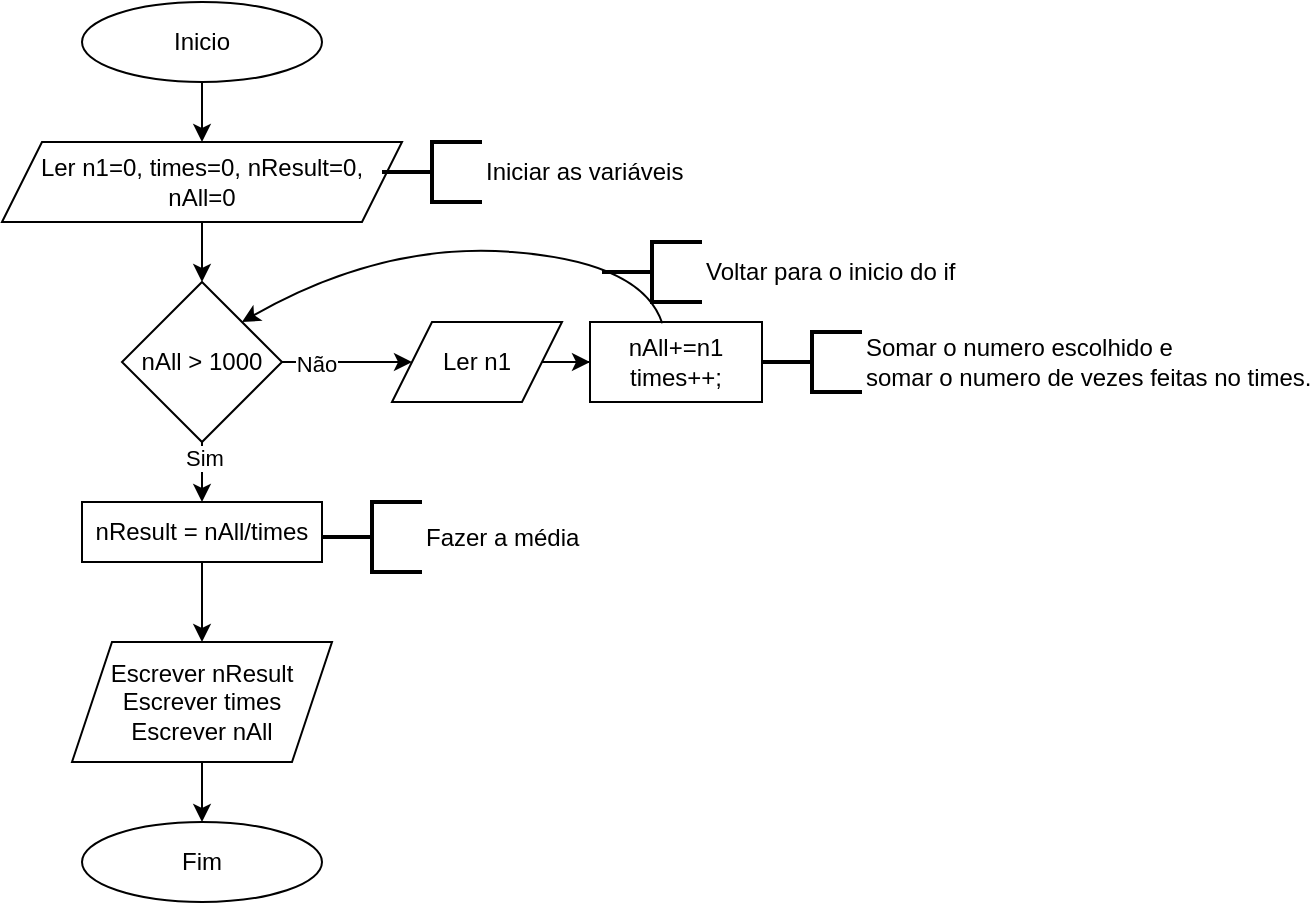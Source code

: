 <mxfile version="28.2.3">
  <diagram name="Página-1" id="phXb151KVtUWPxuoOn_g">
    <mxGraphModel dx="859" dy="476" grid="1" gridSize="10" guides="1" tooltips="1" connect="1" arrows="1" fold="1" page="1" pageScale="1" pageWidth="827" pageHeight="1169" math="0" shadow="0">
      <root>
        <mxCell id="0" />
        <mxCell id="1" parent="0" />
        <mxCell id="mb_ioIwvZk3uC3HGm3VY-26" value="" style="edgeStyle=orthogonalEdgeStyle;rounded=0;orthogonalLoop=1;jettySize=auto;html=1;" edge="1" parent="1" source="mb_ioIwvZk3uC3HGm3VY-24" target="mb_ioIwvZk3uC3HGm3VY-25">
          <mxGeometry relative="1" as="geometry" />
        </mxCell>
        <mxCell id="mb_ioIwvZk3uC3HGm3VY-24" value="Inicio" style="ellipse;whiteSpace=wrap;html=1;" vertex="1" parent="1">
          <mxGeometry x="40" y="10" width="120" height="40" as="geometry" />
        </mxCell>
        <mxCell id="mb_ioIwvZk3uC3HGm3VY-42" value="" style="edgeStyle=orthogonalEdgeStyle;rounded=0;orthogonalLoop=1;jettySize=auto;html=1;" edge="1" parent="1" target="mb_ioIwvZk3uC3HGm3VY-27">
          <mxGeometry relative="1" as="geometry">
            <mxPoint x="115.053" y="120" as="sourcePoint" />
            <Array as="points">
              <mxPoint x="100" y="120" />
            </Array>
          </mxGeometry>
        </mxCell>
        <mxCell id="mb_ioIwvZk3uC3HGm3VY-25" value="Ler n1=0, times=0, nResult=0, nAll=0" style="shape=parallelogram;perimeter=parallelogramPerimeter;whiteSpace=wrap;html=1;fixedSize=1;" vertex="1" parent="1">
          <mxGeometry y="80" width="200" height="40" as="geometry" />
        </mxCell>
        <mxCell id="mb_ioIwvZk3uC3HGm3VY-29" value="" style="edgeStyle=orthogonalEdgeStyle;rounded=0;orthogonalLoop=1;jettySize=auto;html=1;" edge="1" parent="1" source="mb_ioIwvZk3uC3HGm3VY-27" target="mb_ioIwvZk3uC3HGm3VY-28">
          <mxGeometry relative="1" as="geometry" />
        </mxCell>
        <mxCell id="mb_ioIwvZk3uC3HGm3VY-34" value="Sim" style="edgeLabel;html=1;align=center;verticalAlign=middle;resizable=0;points=[];" vertex="1" connectable="0" parent="mb_ioIwvZk3uC3HGm3VY-29">
          <mxGeometry x="-0.696" y="1" relative="1" as="geometry">
            <mxPoint as="offset" />
          </mxGeometry>
        </mxCell>
        <mxCell id="mb_ioIwvZk3uC3HGm3VY-36" value="" style="edgeStyle=orthogonalEdgeStyle;rounded=0;orthogonalLoop=1;jettySize=auto;html=1;" edge="1" parent="1" source="mb_ioIwvZk3uC3HGm3VY-27" target="mb_ioIwvZk3uC3HGm3VY-35">
          <mxGeometry relative="1" as="geometry" />
        </mxCell>
        <mxCell id="mb_ioIwvZk3uC3HGm3VY-37" value="Não" style="edgeLabel;html=1;align=center;verticalAlign=middle;resizable=0;points=[];" vertex="1" connectable="0" parent="mb_ioIwvZk3uC3HGm3VY-36">
          <mxGeometry x="-0.48" y="-1" relative="1" as="geometry">
            <mxPoint as="offset" />
          </mxGeometry>
        </mxCell>
        <mxCell id="mb_ioIwvZk3uC3HGm3VY-27" value="nAll &amp;gt; 1000" style="rhombus;whiteSpace=wrap;html=1;" vertex="1" parent="1">
          <mxGeometry x="60" y="150" width="80" height="80" as="geometry" />
        </mxCell>
        <mxCell id="mb_ioIwvZk3uC3HGm3VY-32" value="" style="edgeStyle=orthogonalEdgeStyle;rounded=0;orthogonalLoop=1;jettySize=auto;html=1;" edge="1" parent="1" source="mb_ioIwvZk3uC3HGm3VY-28" target="mb_ioIwvZk3uC3HGm3VY-31">
          <mxGeometry relative="1" as="geometry" />
        </mxCell>
        <mxCell id="mb_ioIwvZk3uC3HGm3VY-28" value="nResult = nAll/times" style="whiteSpace=wrap;html=1;" vertex="1" parent="1">
          <mxGeometry x="40" y="260" width="120" height="30" as="geometry" />
        </mxCell>
        <mxCell id="mb_ioIwvZk3uC3HGm3VY-30" value="Fim" style="ellipse;whiteSpace=wrap;html=1;" vertex="1" parent="1">
          <mxGeometry x="40" y="420" width="120" height="40" as="geometry" />
        </mxCell>
        <mxCell id="mb_ioIwvZk3uC3HGm3VY-33" value="" style="edgeStyle=orthogonalEdgeStyle;rounded=0;orthogonalLoop=1;jettySize=auto;html=1;" edge="1" parent="1" source="mb_ioIwvZk3uC3HGm3VY-31" target="mb_ioIwvZk3uC3HGm3VY-30">
          <mxGeometry relative="1" as="geometry" />
        </mxCell>
        <mxCell id="mb_ioIwvZk3uC3HGm3VY-31" value="Escrever nResult&lt;div&gt;Escrever times&lt;/div&gt;&lt;div&gt;Escrever nAll&lt;/div&gt;" style="shape=parallelogram;perimeter=parallelogramPerimeter;whiteSpace=wrap;html=1;fixedSize=1;" vertex="1" parent="1">
          <mxGeometry x="35" y="330" width="130" height="60" as="geometry" />
        </mxCell>
        <mxCell id="mb_ioIwvZk3uC3HGm3VY-41" value="" style="edgeStyle=orthogonalEdgeStyle;rounded=0;orthogonalLoop=1;jettySize=auto;html=1;" edge="1" parent="1" source="mb_ioIwvZk3uC3HGm3VY-35" target="mb_ioIwvZk3uC3HGm3VY-40">
          <mxGeometry relative="1" as="geometry" />
        </mxCell>
        <mxCell id="mb_ioIwvZk3uC3HGm3VY-35" value="Ler n1" style="shape=parallelogram;perimeter=parallelogramPerimeter;whiteSpace=wrap;html=1;fixedSize=1;" vertex="1" parent="1">
          <mxGeometry x="195" y="170" width="85" height="40" as="geometry" />
        </mxCell>
        <mxCell id="mb_ioIwvZk3uC3HGm3VY-40" value="nAll+=n1&lt;div&gt;times++;&lt;/div&gt;" style="whiteSpace=wrap;html=1;" vertex="1" parent="1">
          <mxGeometry x="294" y="170" width="86" height="40" as="geometry" />
        </mxCell>
        <mxCell id="mb_ioIwvZk3uC3HGm3VY-44" value="" style="curved=1;endArrow=classic;html=1;rounded=0;exitX=0.42;exitY=0.016;exitDx=0;exitDy=0;exitPerimeter=0;entryX=1;entryY=0;entryDx=0;entryDy=0;" edge="1" parent="1" source="mb_ioIwvZk3uC3HGm3VY-40" target="mb_ioIwvZk3uC3HGm3VY-27">
          <mxGeometry width="50" height="50" relative="1" as="geometry">
            <mxPoint x="394.17" y="155.0" as="sourcePoint" />
            <mxPoint x="60.837" y="136.667" as="targetPoint" />
            <Array as="points">
              <mxPoint x="320" y="140" />
              <mxPoint x="190" y="130" />
            </Array>
          </mxGeometry>
        </mxCell>
        <mxCell id="mb_ioIwvZk3uC3HGm3VY-46" value="Fazer a média" style="strokeWidth=2;html=1;shape=mxgraph.flowchart.annotation_2;align=left;labelPosition=right;pointerEvents=1;" vertex="1" parent="1">
          <mxGeometry x="160" y="260" width="50" height="35" as="geometry" />
        </mxCell>
        <mxCell id="mb_ioIwvZk3uC3HGm3VY-47" value="Iniciar as variáveis" style="strokeWidth=2;html=1;shape=mxgraph.flowchart.annotation_2;align=left;labelPosition=right;pointerEvents=1;" vertex="1" parent="1">
          <mxGeometry x="190" y="80" width="50" height="30" as="geometry" />
        </mxCell>
        <mxCell id="mb_ioIwvZk3uC3HGm3VY-48" value="Somar o numero escolhido e&amp;nbsp;&lt;div&gt;&lt;span style=&quot;background-color: transparent; color: light-dark(rgb(0, 0, 0), rgb(255, 255, 255));&quot;&gt;somar o numero de vezes feitas no times.&lt;/span&gt;&lt;/div&gt;" style="strokeWidth=2;html=1;shape=mxgraph.flowchart.annotation_2;align=left;labelPosition=right;pointerEvents=1;" vertex="1" parent="1">
          <mxGeometry x="380" y="175" width="50" height="30" as="geometry" />
        </mxCell>
        <mxCell id="mb_ioIwvZk3uC3HGm3VY-49" value="Voltar para o inicio do if" style="strokeWidth=2;html=1;shape=mxgraph.flowchart.annotation_2;align=left;labelPosition=right;pointerEvents=1;" vertex="1" parent="1">
          <mxGeometry x="300" y="130" width="50" height="30" as="geometry" />
        </mxCell>
      </root>
    </mxGraphModel>
  </diagram>
</mxfile>
